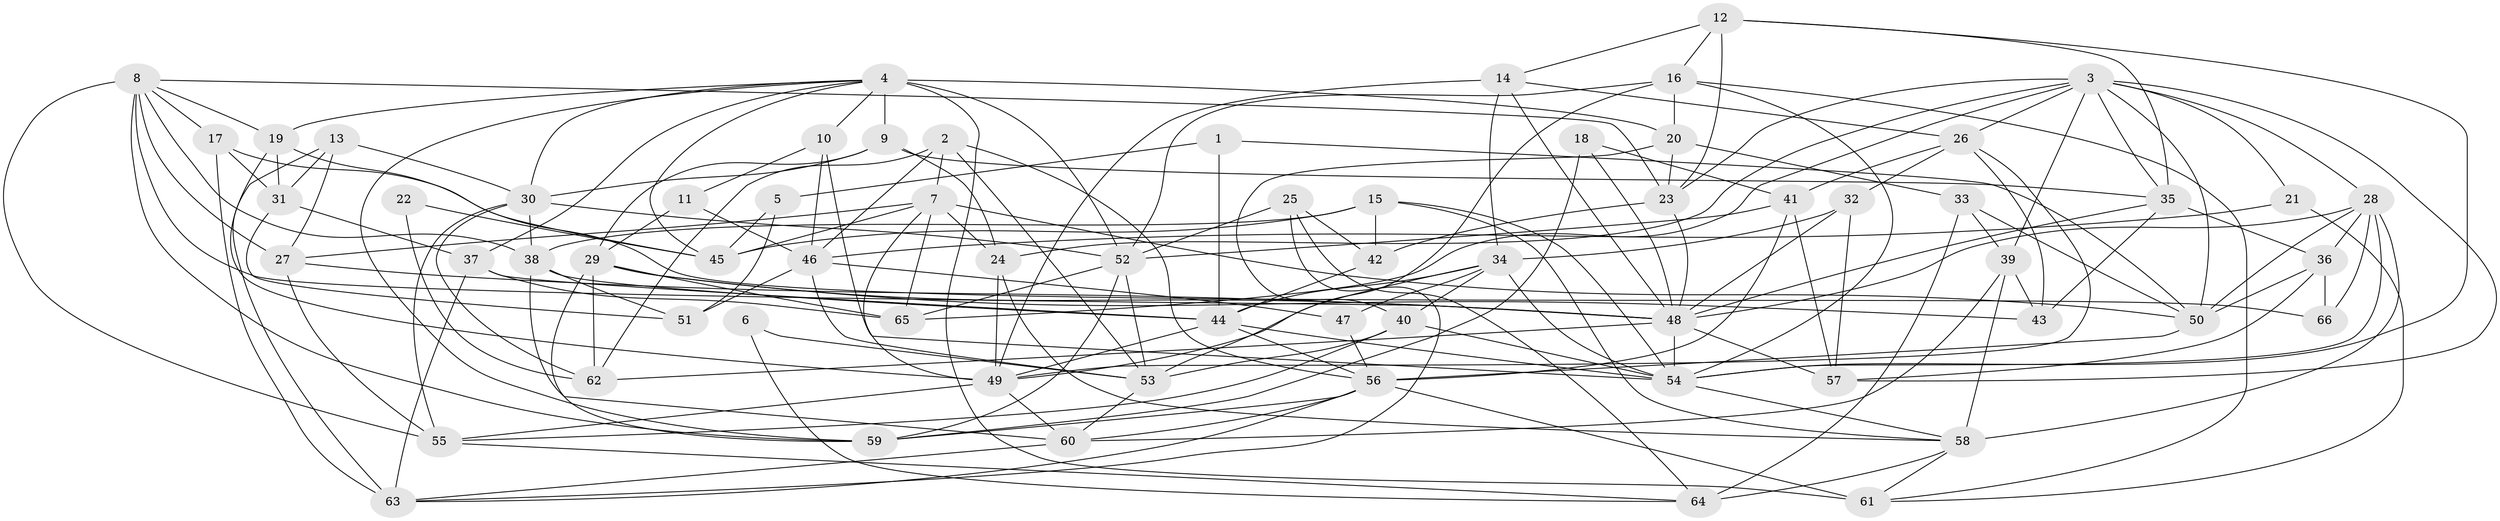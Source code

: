 // original degree distribution, {3: 0.3333333333333333, 4: 0.22727272727272727, 5: 0.23484848484848486, 7: 0.022727272727272728, 2: 0.09090909090909091, 6: 0.07575757575757576, 8: 0.015151515151515152}
// Generated by graph-tools (version 1.1) at 2025/26/03/09/25 03:26:17]
// undirected, 66 vertices, 184 edges
graph export_dot {
graph [start="1"]
  node [color=gray90,style=filled];
  1;
  2;
  3;
  4;
  5;
  6;
  7;
  8;
  9;
  10;
  11;
  12;
  13;
  14;
  15;
  16;
  17;
  18;
  19;
  20;
  21;
  22;
  23;
  24;
  25;
  26;
  27;
  28;
  29;
  30;
  31;
  32;
  33;
  34;
  35;
  36;
  37;
  38;
  39;
  40;
  41;
  42;
  43;
  44;
  45;
  46;
  47;
  48;
  49;
  50;
  51;
  52;
  53;
  54;
  55;
  56;
  57;
  58;
  59;
  60;
  61;
  62;
  63;
  64;
  65;
  66;
  1 -- 5 [weight=2.0];
  1 -- 44 [weight=1.0];
  1 -- 50 [weight=1.0];
  2 -- 7 [weight=1.0];
  2 -- 46 [weight=1.0];
  2 -- 53 [weight=1.0];
  2 -- 56 [weight=1.0];
  2 -- 62 [weight=1.0];
  3 -- 21 [weight=1.0];
  3 -- 23 [weight=1.0];
  3 -- 24 [weight=1.0];
  3 -- 26 [weight=1.0];
  3 -- 28 [weight=1.0];
  3 -- 35 [weight=1.0];
  3 -- 39 [weight=1.0];
  3 -- 50 [weight=1.0];
  3 -- 57 [weight=1.0];
  3 -- 65 [weight=1.0];
  4 -- 9 [weight=1.0];
  4 -- 10 [weight=1.0];
  4 -- 19 [weight=1.0];
  4 -- 20 [weight=1.0];
  4 -- 30 [weight=1.0];
  4 -- 37 [weight=1.0];
  4 -- 45 [weight=1.0];
  4 -- 52 [weight=3.0];
  4 -- 59 [weight=1.0];
  4 -- 61 [weight=2.0];
  5 -- 45 [weight=1.0];
  5 -- 51 [weight=1.0];
  6 -- 53 [weight=1.0];
  6 -- 64 [weight=1.0];
  7 -- 24 [weight=1.0];
  7 -- 27 [weight=1.0];
  7 -- 45 [weight=1.0];
  7 -- 49 [weight=2.0];
  7 -- 50 [weight=1.0];
  7 -- 65 [weight=1.0];
  8 -- 17 [weight=1.0];
  8 -- 19 [weight=1.0];
  8 -- 23 [weight=1.0];
  8 -- 27 [weight=1.0];
  8 -- 38 [weight=1.0];
  8 -- 48 [weight=1.0];
  8 -- 55 [weight=2.0];
  8 -- 59 [weight=1.0];
  9 -- 24 [weight=1.0];
  9 -- 29 [weight=1.0];
  9 -- 30 [weight=1.0];
  9 -- 35 [weight=1.0];
  10 -- 11 [weight=1.0];
  10 -- 46 [weight=1.0];
  10 -- 54 [weight=1.0];
  11 -- 29 [weight=1.0];
  11 -- 46 [weight=1.0];
  12 -- 14 [weight=1.0];
  12 -- 16 [weight=1.0];
  12 -- 23 [weight=1.0];
  12 -- 35 [weight=1.0];
  12 -- 54 [weight=1.0];
  13 -- 27 [weight=1.0];
  13 -- 30 [weight=1.0];
  13 -- 31 [weight=1.0];
  13 -- 63 [weight=1.0];
  14 -- 26 [weight=1.0];
  14 -- 34 [weight=1.0];
  14 -- 48 [weight=1.0];
  14 -- 49 [weight=1.0];
  15 -- 38 [weight=1.0];
  15 -- 42 [weight=1.0];
  15 -- 45 [weight=1.0];
  15 -- 54 [weight=1.0];
  15 -- 58 [weight=1.0];
  16 -- 20 [weight=1.0];
  16 -- 52 [weight=1.0];
  16 -- 53 [weight=1.0];
  16 -- 54 [weight=1.0];
  16 -- 61 [weight=1.0];
  17 -- 31 [weight=1.0];
  17 -- 45 [weight=1.0];
  17 -- 63 [weight=1.0];
  18 -- 41 [weight=1.0];
  18 -- 48 [weight=1.0];
  18 -- 59 [weight=1.0];
  19 -- 31 [weight=1.0];
  19 -- 49 [weight=1.0];
  19 -- 66 [weight=1.0];
  20 -- 23 [weight=1.0];
  20 -- 33 [weight=1.0];
  20 -- 40 [weight=2.0];
  21 -- 46 [weight=1.0];
  21 -- 61 [weight=1.0];
  22 -- 45 [weight=1.0];
  22 -- 62 [weight=1.0];
  23 -- 42 [weight=1.0];
  23 -- 48 [weight=1.0];
  24 -- 49 [weight=1.0];
  24 -- 58 [weight=1.0];
  25 -- 42 [weight=1.0];
  25 -- 52 [weight=1.0];
  25 -- 63 [weight=1.0];
  25 -- 64 [weight=1.0];
  26 -- 32 [weight=1.0];
  26 -- 41 [weight=1.0];
  26 -- 43 [weight=1.0];
  26 -- 49 [weight=1.0];
  27 -- 48 [weight=1.0];
  27 -- 55 [weight=1.0];
  28 -- 36 [weight=1.0];
  28 -- 48 [weight=1.0];
  28 -- 50 [weight=1.0];
  28 -- 54 [weight=2.0];
  28 -- 58 [weight=2.0];
  28 -- 66 [weight=1.0];
  29 -- 43 [weight=1.0];
  29 -- 48 [weight=1.0];
  29 -- 59 [weight=1.0];
  29 -- 62 [weight=1.0];
  29 -- 65 [weight=1.0];
  30 -- 38 [weight=1.0];
  30 -- 52 [weight=1.0];
  30 -- 55 [weight=1.0];
  30 -- 62 [weight=1.0];
  31 -- 37 [weight=1.0];
  31 -- 51 [weight=1.0];
  32 -- 34 [weight=1.0];
  32 -- 48 [weight=1.0];
  32 -- 57 [weight=1.0];
  33 -- 39 [weight=1.0];
  33 -- 50 [weight=1.0];
  33 -- 64 [weight=1.0];
  34 -- 40 [weight=1.0];
  34 -- 44 [weight=1.0];
  34 -- 47 [weight=1.0];
  34 -- 49 [weight=1.0];
  34 -- 54 [weight=1.0];
  35 -- 36 [weight=1.0];
  35 -- 43 [weight=1.0];
  35 -- 48 [weight=1.0];
  36 -- 50 [weight=1.0];
  36 -- 57 [weight=1.0];
  36 -- 66 [weight=1.0];
  37 -- 44 [weight=1.0];
  37 -- 63 [weight=2.0];
  37 -- 65 [weight=1.0];
  38 -- 44 [weight=1.0];
  38 -- 51 [weight=1.0];
  38 -- 60 [weight=1.0];
  39 -- 43 [weight=1.0];
  39 -- 58 [weight=1.0];
  39 -- 60 [weight=1.0];
  40 -- 53 [weight=1.0];
  40 -- 54 [weight=1.0];
  40 -- 55 [weight=1.0];
  41 -- 52 [weight=1.0];
  41 -- 56 [weight=1.0];
  41 -- 57 [weight=1.0];
  42 -- 44 [weight=1.0];
  44 -- 49 [weight=1.0];
  44 -- 54 [weight=1.0];
  44 -- 56 [weight=1.0];
  46 -- 47 [weight=1.0];
  46 -- 51 [weight=1.0];
  46 -- 53 [weight=1.0];
  47 -- 56 [weight=1.0];
  48 -- 54 [weight=1.0];
  48 -- 57 [weight=1.0];
  48 -- 62 [weight=1.0];
  49 -- 55 [weight=1.0];
  49 -- 60 [weight=1.0];
  50 -- 56 [weight=1.0];
  52 -- 53 [weight=1.0];
  52 -- 59 [weight=1.0];
  52 -- 65 [weight=1.0];
  53 -- 60 [weight=1.0];
  54 -- 58 [weight=1.0];
  55 -- 64 [weight=1.0];
  56 -- 59 [weight=1.0];
  56 -- 60 [weight=1.0];
  56 -- 61 [weight=1.0];
  56 -- 63 [weight=1.0];
  58 -- 61 [weight=1.0];
  58 -- 64 [weight=2.0];
  60 -- 63 [weight=1.0];
}
